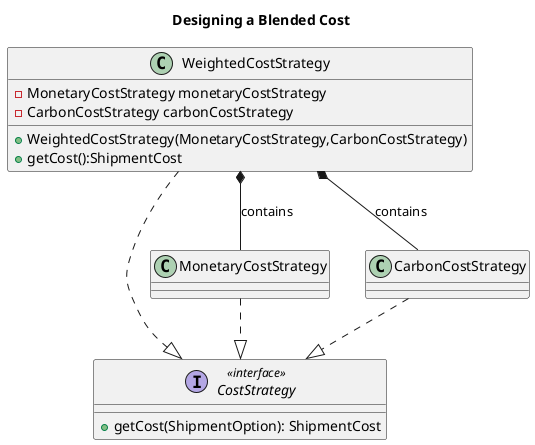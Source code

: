 @startuml
title  Designing a Blended Cost




interface CostStrategy<<interface>> {
  +getCost(ShipmentOption): ShipmentCost
}
class MonetaryCostStrategy {
}
class CarbonCostStrategy {
}
class WeightedCostStrategy {
- MonetaryCostStrategy monetaryCostStrategy
- CarbonCostStrategy carbonCostStrategy
+WeightedCostStrategy(MonetaryCostStrategy,CarbonCostStrategy)
+getCost():ShipmentCost
}




MonetaryCostStrategy ..|> CostStrategy
CarbonCostStrategy ..|> CostStrategy
WeightedCostStrategy ..|> CostStrategy
WeightedCostStrategy *-- MonetaryCostStrategy: contains
WeightedCostStrategy *-- CarbonCostStrategy: contains

@enduml
